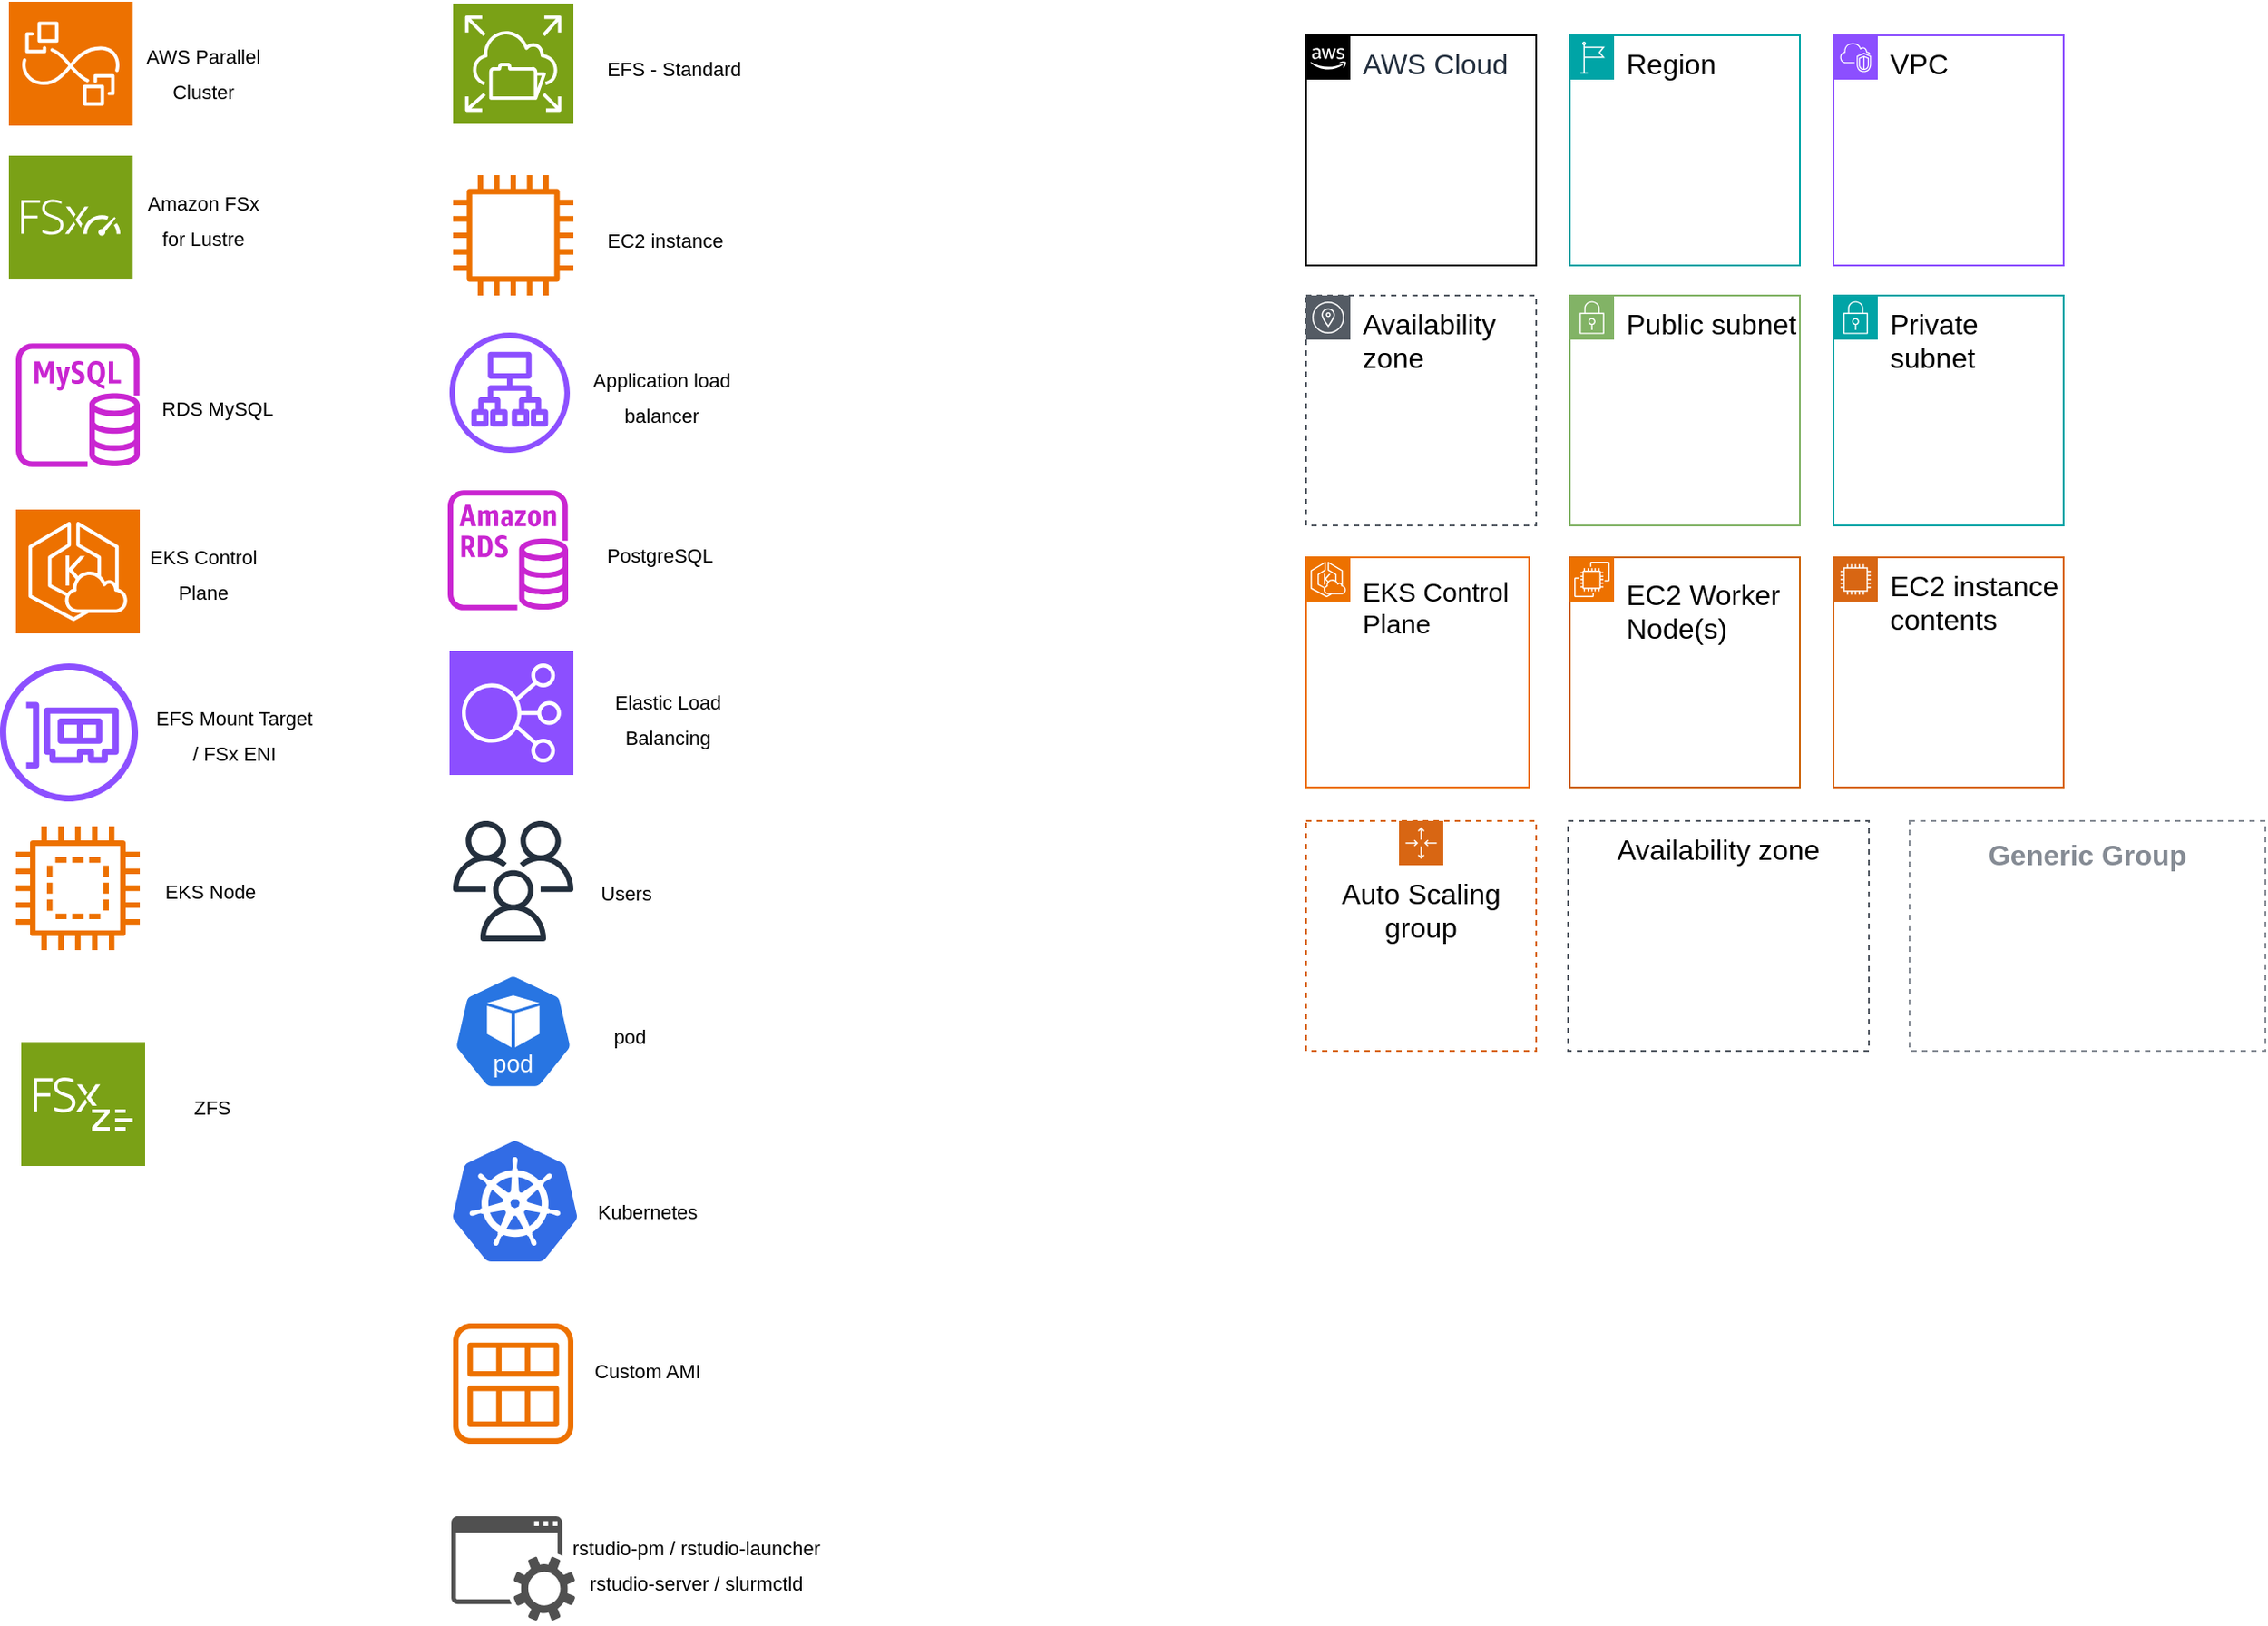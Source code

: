 <mxfile version="24.8.3">
  <diagram name="AWS-diagram-legend" id="VJLz4wBClmrWltTQ995f">
    <mxGraphModel dx="2396" dy="1085" grid="0" gridSize="10" guides="1" tooltips="1" connect="1" arrows="1" fold="1" page="0" pageScale="1" pageWidth="850" pageHeight="1100" math="0" shadow="0">
      <root>
        <mxCell id="0" />
        <mxCell id="1" parent="0" />
        <mxCell id="TxHYkN0hvNUxsnSwECLp-15" value="&lt;font style=&quot;font-size: 16px;&quot; color=&quot;#000000&quot;&gt;Region&lt;/font&gt;" style="points=[[0,0],[0.25,0],[0.5,0],[0.75,0],[1,0],[1,0.25],[1,0.5],[1,0.75],[1,1],[0.75,1],[0.5,1],[0.25,1],[0,1],[0,0.75],[0,0.5],[0,0.25]];outlineConnect=0;gradientColor=none;html=1;whiteSpace=wrap;fontSize=12;fontStyle=0;container=1;pointerEvents=0;collapsible=0;recursiveResize=0;shape=mxgraph.aws4.group;grIcon=mxgraph.aws4.group_region;strokeColor=#00A4A6;fillColor=none;verticalAlign=top;align=left;spacingLeft=30;fontColor=#147EBA;rotation=0;" parent="1" vertex="1">
          <mxGeometry x="-357" y="-368" width="130" height="130" as="geometry" />
        </mxCell>
        <mxCell id="TxHYkN0hvNUxsnSwECLp-19" value="&lt;font style=&quot;font-size: 16px;&quot;&gt;AWS Cloud&lt;/font&gt;" style="points=[[0,0],[0.25,0],[0.5,0],[0.75,0],[1,0],[1,0.25],[1,0.5],[1,0.75],[1,1],[0.75,1],[0.5,1],[0.25,1],[0,1],[0,0.75],[0,0.5],[0,0.25]];outlineConnect=0;gradientColor=none;html=1;whiteSpace=wrap;fontSize=12;fontStyle=0;container=1;pointerEvents=0;collapsible=0;recursiveResize=0;shape=mxgraph.aws4.group;grIcon=mxgraph.aws4.group_aws_cloud_alt;strokeColor=#000000;fillColor=#FFFFFF;verticalAlign=top;align=left;spacingLeft=30;fontColor=#232F3E;" parent="1" vertex="1">
          <mxGeometry x="-506" y="-368" width="130" height="130" as="geometry" />
        </mxCell>
        <mxCell id="TxHYkN0hvNUxsnSwECLp-20" value="&lt;font style=&quot;font-size: 16px;&quot; color=&quot;#000000&quot;&gt;VPC&lt;/font&gt;" style="points=[[0,0],[0.25,0],[0.5,0],[0.75,0],[1,0],[1,0.25],[1,0.5],[1,0.75],[1,1],[0.75,1],[0.5,1],[0.25,1],[0,1],[0,0.75],[0,0.5],[0,0.25]];outlineConnect=0;gradientColor=none;html=1;whiteSpace=wrap;fontSize=12;fontStyle=0;container=1;pointerEvents=0;collapsible=0;recursiveResize=0;shape=mxgraph.aws4.group;grIcon=mxgraph.aws4.group_vpc2;strokeColor=#8C4FFF;fillColor=none;verticalAlign=top;align=left;spacingLeft=30;fontColor=#AAB7B8;dashed=0;" parent="1" vertex="1">
          <mxGeometry x="-208" y="-368" width="130" height="130" as="geometry" />
        </mxCell>
        <mxCell id="TxHYkN0hvNUxsnSwECLp-22" value="&lt;font style=&quot;font-size: 16px;&quot; color=&quot;#000000&quot;&gt;Availability zone&lt;/font&gt;" style="sketch=0;outlineConnect=0;gradientColor=none;html=1;whiteSpace=wrap;fontSize=12;fontStyle=0;shape=mxgraph.aws4.group;grIcon=mxgraph.aws4.group_availability_zone;strokeColor=#545B64;fillColor=none;verticalAlign=top;align=left;spacingLeft=30;fontColor=#545B64;dashed=1;rotation=0;" parent="1" vertex="1">
          <mxGeometry x="-506" y="-221" width="130" height="130" as="geometry" />
        </mxCell>
        <mxCell id="TxHYkN0hvNUxsnSwECLp-36" value="&lt;font style=&quot;font-size: 16px;&quot; color=&quot;#000000&quot;&gt;Private subnet&lt;/font&gt;" style="points=[[0,0],[0.25,0],[0.5,0],[0.75,0],[1,0],[1,0.25],[1,0.5],[1,0.75],[1,1],[0.75,1],[0.5,1],[0.25,1],[0,1],[0,0.75],[0,0.5],[0,0.25]];outlineConnect=0;gradientColor=none;html=1;whiteSpace=wrap;fontSize=12;fontStyle=0;container=1;pointerEvents=0;collapsible=0;recursiveResize=0;shape=mxgraph.aws4.group;grIcon=mxgraph.aws4.group_security_group;grStroke=1;strokeColor=#00A4A6;fillColor=none;verticalAlign=top;align=left;spacingLeft=30;fontColor=#147EBA;dashed=0;rotation=0;" parent="1" vertex="1">
          <mxGeometry x="-208" y="-221" width="130" height="130" as="geometry" />
        </mxCell>
        <mxCell id="TxHYkN0hvNUxsnSwECLp-44" value="" style="group" parent="1" vertex="1" connectable="0">
          <mxGeometry x="-990" y="-200" width="160" height="70" as="geometry" />
        </mxCell>
        <mxCell id="TxHYkN0hvNUxsnSwECLp-41" value="" style="sketch=0;outlineConnect=0;fontColor=#232F3E;gradientColor=none;fillColor=#8C4FFF;strokeColor=none;dashed=0;verticalLabelPosition=bottom;verticalAlign=top;align=center;html=1;fontSize=12;fontStyle=0;aspect=fixed;pointerEvents=1;shape=mxgraph.aws4.application_load_balancer;" parent="TxHYkN0hvNUxsnSwECLp-44" vertex="1">
          <mxGeometry width="68" height="68" as="geometry" />
        </mxCell>
        <mxCell id="TxHYkN0hvNUxsnSwECLp-43" value="&lt;font style=&quot;font-size: 11px;&quot;&gt;Application load balancer&lt;/font&gt;" style="text;strokeColor=none;fillColor=none;html=1;align=center;verticalAlign=middle;whiteSpace=wrap;rounded=0;fontSize=16;" parent="TxHYkN0hvNUxsnSwECLp-44" vertex="1">
          <mxGeometry x="80" y="20" width="80" height="30" as="geometry" />
        </mxCell>
        <mxCell id="TxHYkN0hvNUxsnSwECLp-51" value="" style="sketch=0;points=[[0,0,0],[0.25,0,0],[0.5,0,0],[0.75,0,0],[1,0,0],[0,1,0],[0.25,1,0],[0.5,1,0],[0.75,1,0],[1,1,0],[0,0.25,0],[0,0.5,0],[0,0.75,0],[1,0.25,0],[1,0.5,0],[1,0.75,0]];outlineConnect=0;fontColor=#232F3E;fillColor=#8C4FFF;strokeColor=#ffffff;dashed=0;verticalLabelPosition=bottom;verticalAlign=top;align=center;html=1;fontSize=12;fontStyle=0;aspect=fixed;shape=mxgraph.aws4.resourceIcon;resIcon=mxgraph.aws4.elastic_load_balancing;" parent="1" vertex="1">
          <mxGeometry x="-990" y="-20" width="70" height="70" as="geometry" />
        </mxCell>
        <mxCell id="TxHYkN0hvNUxsnSwECLp-54" value="" style="group" parent="1" vertex="1" connectable="0">
          <mxGeometry x="-991" y="-111" width="170.32" height="69" as="geometry" />
        </mxCell>
        <mxCell id="TxHYkN0hvNUxsnSwECLp-47" value="" style="sketch=0;outlineConnect=0;fontColor=#232F3E;gradientColor=none;fillColor=#C925D1;strokeColor=none;dashed=0;verticalLabelPosition=bottom;verticalAlign=top;align=center;html=1;fontSize=12;fontStyle=0;aspect=fixed;pointerEvents=1;shape=mxgraph.aws4.rds_instance;" parent="TxHYkN0hvNUxsnSwECLp-54" vertex="1">
          <mxGeometry width="68" height="68" as="geometry" />
        </mxCell>
        <mxCell id="TxHYkN0hvNUxsnSwECLp-48" value="&lt;font style=&quot;font-size: 11px;&quot;&gt;PostgreSQL&lt;/font&gt;" style="text;strokeColor=none;fillColor=none;html=1;align=center;verticalAlign=middle;whiteSpace=wrap;rounded=0;fontSize=16;" parent="TxHYkN0hvNUxsnSwECLp-54" vertex="1">
          <mxGeometry x="80" y="20" width="80" height="30" as="geometry" />
        </mxCell>
        <mxCell id="TxHYkN0hvNUxsnSwECLp-52" style="edgeStyle=none;curved=1;rounded=0;orthogonalLoop=1;jettySize=auto;html=1;exitX=0.5;exitY=1;exitDx=0;exitDy=0;fontSize=12;startSize=8;endSize=8;" parent="TxHYkN0hvNUxsnSwECLp-54" source="TxHYkN0hvNUxsnSwECLp-48" target="TxHYkN0hvNUxsnSwECLp-48" edge="1">
          <mxGeometry relative="1" as="geometry" />
        </mxCell>
        <mxCell id="TxHYkN0hvNUxsnSwECLp-55" value="" style="group" parent="1" vertex="1" connectable="0">
          <mxGeometry x="-988" y="-386" width="180" height="70" as="geometry" />
        </mxCell>
        <mxCell id="TxHYkN0hvNUxsnSwECLp-6" value="&lt;font style=&quot;font-size: 11px;&quot;&gt;EFS - Standard&lt;/font&gt;" style="text;strokeColor=none;fillColor=none;html=1;align=center;verticalAlign=middle;whiteSpace=wrap;rounded=0;fontSize=16;" parent="TxHYkN0hvNUxsnSwECLp-55" vertex="1">
          <mxGeometry x="70" y="20" width="110" height="30" as="geometry" />
        </mxCell>
        <mxCell id="TxHYkN0hvNUxsnSwECLp-10" value="" style="sketch=0;points=[[0,0,0],[0.25,0,0],[0.5,0,0],[0.75,0,0],[1,0,0],[0,1,0],[0.25,1,0],[0.5,1,0],[0.75,1,0],[1,1,0],[0,0.25,0],[0,0.5,0],[0,0.75,0],[1,0.25,0],[1,0.5,0],[1,0.75,0]];outlineConnect=0;fontColor=#232F3E;fillColor=#7AA116;strokeColor=#ffffff;dashed=0;verticalLabelPosition=bottom;verticalAlign=top;align=center;html=1;fontSize=12;fontStyle=0;aspect=fixed;shape=mxgraph.aws4.resourceIcon;resIcon=mxgraph.aws4.elastic_file_system;rotation=0;" parent="TxHYkN0hvNUxsnSwECLp-55" vertex="1">
          <mxGeometry width="68" height="68" as="geometry" />
        </mxCell>
        <mxCell id="TxHYkN0hvNUxsnSwECLp-56" value="&lt;font style=&quot;font-size: 11px;&quot;&gt;Elastic Load Balancing&lt;/font&gt;" style="text;strokeColor=none;fillColor=none;html=1;align=center;verticalAlign=middle;whiteSpace=wrap;rounded=0;fontSize=16;" parent="1" vertex="1">
          <mxGeometry x="-908.001" y="4.615" width="83.321" height="25.769" as="geometry" />
        </mxCell>
        <mxCell id="TxHYkN0hvNUxsnSwECLp-78" value="" style="group" parent="1" vertex="1" connectable="0">
          <mxGeometry x="-988" y="161" width="150" height="70" as="geometry" />
        </mxCell>
        <mxCell id="TxHYkN0hvNUxsnSwECLp-76" value="" style="aspect=fixed;sketch=0;html=1;dashed=0;whitespace=wrap;verticalLabelPosition=bottom;verticalAlign=top;fillColor=#2875E2;strokeColor=#ffffff;points=[[0.005,0.63,0],[0.1,0.2,0],[0.9,0.2,0],[0.5,0,0],[0.995,0.63,0],[0.72,0.99,0],[0.5,1,0],[0.28,0.99,0]];shape=mxgraph.kubernetes.icon2;kubernetesLabel=1;prIcon=pod;rotation=0;" parent="TxHYkN0hvNUxsnSwECLp-78" vertex="1">
          <mxGeometry width="68" height="68" as="geometry" />
        </mxCell>
        <mxCell id="TxHYkN0hvNUxsnSwECLp-77" value="&lt;font style=&quot;font-size: 11px;&quot;&gt;pod&lt;/font&gt;" style="text;strokeColor=none;fillColor=none;html=1;align=center;verticalAlign=middle;whiteSpace=wrap;rounded=0;fontSize=16;" parent="TxHYkN0hvNUxsnSwECLp-78" vertex="1">
          <mxGeometry x="60" y="20" width="80" height="30" as="geometry" />
        </mxCell>
        <mxCell id="TxHYkN0hvNUxsnSwECLp-83" value="&lt;font style=&quot;font-size: 16px;&quot; color=&quot;#000000&quot;&gt;EC2 instance contents&lt;/font&gt;" style="points=[[0,0],[0.25,0],[0.5,0],[0.75,0],[1,0],[1,0.25],[1,0.5],[1,0.75],[1,1],[0.75,1],[0.5,1],[0.25,1],[0,1],[0,0.75],[0,0.5],[0,0.25]];outlineConnect=0;gradientColor=none;html=1;whiteSpace=wrap;fontSize=12;fontStyle=0;container=0;pointerEvents=0;collapsible=0;recursiveResize=0;shape=mxgraph.aws4.group;grIcon=mxgraph.aws4.group_ec2_instance_contents;strokeColor=#D86613;fillColor=none;verticalAlign=top;align=left;spacingLeft=30;fontColor=#000000;dashed=0;rotation=0;" parent="1" vertex="1">
          <mxGeometry x="-208" y="-73" width="130" height="130" as="geometry" />
        </mxCell>
        <mxCell id="TxHYkN0hvNUxsnSwECLp-86" value="" style="group" parent="1" vertex="1" connectable="0">
          <mxGeometry x="-988" y="360" width="160" height="70" as="geometry" />
        </mxCell>
        <mxCell id="TxHYkN0hvNUxsnSwECLp-84" value="" style="sketch=0;outlineConnect=0;fontColor=#232F3E;gradientColor=none;fillColor=#ED7100;strokeColor=none;dashed=0;verticalLabelPosition=bottom;verticalAlign=top;align=center;html=1;fontSize=12;fontStyle=0;aspect=fixed;pointerEvents=1;shape=mxgraph.aws4.ami;rotation=0;" parent="TxHYkN0hvNUxsnSwECLp-86" vertex="1">
          <mxGeometry width="68" height="68" as="geometry" />
        </mxCell>
        <mxCell id="TxHYkN0hvNUxsnSwECLp-85" value="&lt;font style=&quot;font-size: 11px;&quot;&gt;Custom AMI&lt;/font&gt;" style="text;strokeColor=none;fillColor=none;html=1;align=center;verticalAlign=middle;whiteSpace=wrap;rounded=0;fontSize=16;" parent="TxHYkN0hvNUxsnSwECLp-86" vertex="1">
          <mxGeometry x="70" y="10" width="80" height="30" as="geometry" />
        </mxCell>
        <mxCell id="TxHYkN0hvNUxsnSwECLp-93" value="" style="group" parent="1" vertex="1" connectable="0">
          <mxGeometry x="-988" y="460" width="216" height="70" as="geometry" />
        </mxCell>
        <mxCell id="TxHYkN0hvNUxsnSwECLp-92" value="&lt;font style=&quot;font-size: 11px;&quot;&gt;rstudio-pm / rstudio-launcher&lt;br&gt;rstudio-server / slurmctld&lt;/font&gt;" style="text;strokeColor=none;fillColor=none;html=1;align=center;verticalAlign=middle;whiteSpace=wrap;rounded=0;fontSize=16;" parent="TxHYkN0hvNUxsnSwECLp-93" vertex="1">
          <mxGeometry x="59" y="20" width="157" height="30" as="geometry" />
        </mxCell>
        <mxCell id="Gx1AgotMkt_TjdlH-uDQ-63" value="" style="sketch=0;pointerEvents=1;shadow=0;dashed=0;html=1;strokeColor=none;fillColor=#505050;labelPosition=center;verticalLabelPosition=bottom;verticalAlign=top;outlineConnect=0;align=center;shape=mxgraph.office.concepts.service_application;rotation=0;" vertex="1" parent="TxHYkN0hvNUxsnSwECLp-93">
          <mxGeometry x="-1" y="9" width="70" height="59" as="geometry" />
        </mxCell>
        <mxCell id="TxHYkN0hvNUxsnSwECLp-98" style="edgeStyle=none;curved=1;rounded=0;orthogonalLoop=1;jettySize=auto;html=1;exitX=1;exitY=0.25;exitDx=0;exitDy=0;fontSize=12;startSize=8;endSize=8;" parent="1" source="TxHYkN0hvNUxsnSwECLp-83" target="TxHYkN0hvNUxsnSwECLp-83" edge="1">
          <mxGeometry relative="1" as="geometry" />
        </mxCell>
        <mxCell id="TxHYkN0hvNUxsnSwECLp-100" value="" style="group" parent="1" vertex="1" connectable="0">
          <mxGeometry x="-988" y="-289" width="170" height="70" as="geometry" />
        </mxCell>
        <mxCell id="Gx1AgotMkt_TjdlH-uDQ-3" value="" style="group" vertex="1" connectable="0" parent="TxHYkN0hvNUxsnSwECLp-100">
          <mxGeometry width="170" height="68" as="geometry" />
        </mxCell>
        <mxCell id="TxHYkN0hvNUxsnSwECLp-42" value="&lt;span style=&quot;font-size: 11px;&quot;&gt;EC2 instance&lt;/span&gt;" style="text;strokeColor=none;fillColor=none;html=1;align=center;verticalAlign=middle;whiteSpace=wrap;rounded=0;fontSize=16;" parent="Gx1AgotMkt_TjdlH-uDQ-3" vertex="1">
          <mxGeometry x="70" y="20" width="100" height="30" as="geometry" />
        </mxCell>
        <mxCell id="Gx1AgotMkt_TjdlH-uDQ-2" value="" style="sketch=0;outlineConnect=0;fontColor=#232F3E;gradientColor=none;fillColor=#ED7100;strokeColor=none;dashed=0;verticalLabelPosition=bottom;verticalAlign=top;align=center;html=1;fontSize=12;fontStyle=0;aspect=fixed;pointerEvents=1;shape=mxgraph.aws4.instance2;rotation=0;" vertex="1" parent="Gx1AgotMkt_TjdlH-uDQ-3">
          <mxGeometry width="68" height="68" as="geometry" />
        </mxCell>
        <mxCell id="TxHYkN0hvNUxsnSwECLp-102" value="" style="group" parent="1" vertex="1" connectable="0">
          <mxGeometry x="-988" y="76" width="138" height="68" as="geometry" />
        </mxCell>
        <mxCell id="TxHYkN0hvNUxsnSwECLp-58" value="" style="sketch=0;outlineConnect=0;fontColor=#232F3E;gradientColor=none;fillColor=#232F3D;strokeColor=none;dashed=0;verticalLabelPosition=bottom;verticalAlign=top;align=center;html=1;fontSize=12;fontStyle=0;aspect=fixed;pointerEvents=1;shape=mxgraph.aws4.users;" parent="TxHYkN0hvNUxsnSwECLp-102" vertex="1">
          <mxGeometry width="68" height="68" as="geometry" />
        </mxCell>
        <mxCell id="TxHYkN0hvNUxsnSwECLp-59" value="&lt;font style=&quot;font-size: 11px;&quot;&gt;Users&lt;/font&gt;" style="text;strokeColor=none;fillColor=none;html=1;align=center;verticalAlign=middle;whiteSpace=wrap;rounded=0;fontSize=16;" parent="TxHYkN0hvNUxsnSwECLp-102" vertex="1">
          <mxGeometry x="58" y="24" width="80" height="30" as="geometry" />
        </mxCell>
        <mxCell id="TxHYkN0hvNUxsnSwECLp-103" value="" style="group" parent="1" vertex="1" connectable="0">
          <mxGeometry x="-988" y="256" width="150" height="70" as="geometry" />
        </mxCell>
        <mxCell id="TxHYkN0hvNUxsnSwECLp-81" value="" style="image;sketch=0;aspect=fixed;html=1;points=[];align=center;fontSize=12;image=img/lib/mscae/Kubernetes.svg;rotation=0;" parent="TxHYkN0hvNUxsnSwECLp-103" vertex="1">
          <mxGeometry width="70" height="70" as="geometry" />
        </mxCell>
        <mxCell id="TxHYkN0hvNUxsnSwECLp-82" value="&lt;font style=&quot;font-size: 11px;&quot;&gt;Kubernetes&lt;/font&gt;" style="text;strokeColor=none;fillColor=none;html=1;align=center;verticalAlign=middle;whiteSpace=wrap;rounded=0;fontSize=16;" parent="TxHYkN0hvNUxsnSwECLp-103" vertex="1">
          <mxGeometry x="70" y="24" width="80" height="30" as="geometry" />
        </mxCell>
        <mxCell id="Gx1AgotMkt_TjdlH-uDQ-7" value="" style="group" vertex="1" connectable="0" parent="1">
          <mxGeometry x="-506" y="-73" width="126" height="130" as="geometry" />
        </mxCell>
        <mxCell id="Gx1AgotMkt_TjdlH-uDQ-8" value="" style="group" vertex="1" connectable="0" parent="Gx1AgotMkt_TjdlH-uDQ-7">
          <mxGeometry width="126" height="130" as="geometry" />
        </mxCell>
        <mxCell id="Gx1AgotMkt_TjdlH-uDQ-100" value="" style="group" vertex="1" connectable="0" parent="Gx1AgotMkt_TjdlH-uDQ-8">
          <mxGeometry width="126" height="130" as="geometry" />
        </mxCell>
        <mxCell id="TxHYkN0hvNUxsnSwECLp-65" value="" style="group;movable=0;resizable=0;rotatable=0;deletable=0;editable=0;locked=1;connectable=0;" parent="Gx1AgotMkt_TjdlH-uDQ-100" vertex="1" connectable="0">
          <mxGeometry width="126" height="130" as="geometry" />
        </mxCell>
        <mxCell id="TxHYkN0hvNUxsnSwECLp-61" value="" style="rounded=0;whiteSpace=wrap;html=1;rotation=0;fillColor=none;strokeColor=#ed7100;" parent="TxHYkN0hvNUxsnSwECLp-65" vertex="1">
          <mxGeometry width="126" height="130" as="geometry" />
        </mxCell>
        <mxCell id="TxHYkN0hvNUxsnSwECLp-62" value="" style="sketch=0;points=[[0,0,0],[0.25,0,0],[0.5,0,0],[0.75,0,0],[1,0,0],[0,1,0],[0.25,1,0],[0.5,1,0],[0.75,1,0],[1,1,0],[0,0.25,0],[0,0.5,0],[0,0.75,0],[1,0.25,0],[1,0.5,0],[1,0.75,0]];outlineConnect=0;fontColor=#232F3E;fillColor=#ED7100;strokeColor=#ffffff;dashed=0;verticalLabelPosition=bottom;verticalAlign=top;align=center;html=1;fontSize=12;fontStyle=0;aspect=fixed;shape=mxgraph.aws4.resourceIcon;resIcon=mxgraph.aws4.eks_cloud;" parent="TxHYkN0hvNUxsnSwECLp-65" vertex="1">
          <mxGeometry width="25" height="25" as="geometry" />
        </mxCell>
        <mxCell id="Gx1AgotMkt_TjdlH-uDQ-6" value="&lt;span style=&quot;font-family: Helvetica; font-style: normal; font-variant-ligatures: normal; font-variant-caps: normal; font-weight: 400; letter-spacing: normal; orphans: 2; text-align: left; text-indent: 0px; text-transform: none; widows: 2; word-spacing: 0px; -webkit-text-stroke-width: 0px; white-space: normal; background-color: rgb(255, 255, 255); text-decoration-thickness: initial; text-decoration-style: initial; text-decoration-color: initial; float: none; display: inline !important;&quot;&gt;&lt;font style=&quot;font-size: 15px;&quot;&gt;EKS Control Plane&lt;/font&gt;&lt;/span&gt;" style="text;whiteSpace=wrap;html=1;" vertex="1" parent="Gx1AgotMkt_TjdlH-uDQ-100">
          <mxGeometry x="30" y="4" width="93" height="32" as="geometry" />
        </mxCell>
        <mxCell id="TxHYkN0hvNUxsnSwECLp-35" value="&lt;font style=&quot;font-size: 16px;&quot;&gt;Public subnet&lt;/font&gt;" style="points=[[0,0],[0.25,0],[0.5,0],[0.75,0],[1,0],[1,0.25],[1,0.5],[1,0.75],[1,1],[0.75,1],[0.5,1],[0.25,1],[0,1],[0,0.75],[0,0.5],[0,0.25]];outlineConnect=0;html=1;whiteSpace=wrap;fontSize=12;fontStyle=0;container=1;pointerEvents=0;collapsible=0;container=1;recursiveResize=0;shape=mxgraph.aws4.group;grIcon=mxgraph.aws4.group_security_group;grStroke=1;strokeColor=#82b366;fillColor=none;verticalAlign=top;align=left;spacingLeft=30;strokeWidth=1;fillStyle=auto;movable=1;resizable=1;rotatable=1;deletable=1;editable=1;locked=0;connectable=1;" parent="1" vertex="1">
          <mxGeometry x="-357" y="-221" width="130" height="130" as="geometry" />
        </mxCell>
        <mxCell id="Gx1AgotMkt_TjdlH-uDQ-47" value="&lt;font style=&quot;font-size: 16px;&quot; color=&quot;#000000&quot;&gt;Auto Scaling group&lt;/font&gt;" style="points=[[0,0],[0.25,0],[0.5,0],[0.75,0],[1,0],[1,0.25],[1,0.5],[1,0.75],[1,1],[0.75,1],[0.5,1],[0.25,1],[0,1],[0,0.75],[0,0.5],[0,0.25]];outlineConnect=0;gradientColor=none;html=1;whiteSpace=wrap;fontSize=12;fontStyle=0;container=1;pointerEvents=0;collapsible=0;recursiveResize=0;shape=mxgraph.aws4.groupCenter;grIcon=mxgraph.aws4.group_auto_scaling_group;grStroke=1;strokeColor=#D86613;fillColor=none;verticalAlign=top;align=center;fontColor=#D86613;dashed=1;spacingTop=25;" vertex="1" parent="1">
          <mxGeometry x="-506" y="76" width="130" height="130" as="geometry" />
        </mxCell>
        <mxCell id="Gx1AgotMkt_TjdlH-uDQ-52" value="" style="group" vertex="1" connectable="0" parent="1">
          <mxGeometry x="-1239" y="-387" width="150" height="70" as="geometry" />
        </mxCell>
        <mxCell id="Gx1AgotMkt_TjdlH-uDQ-42" value="" style="sketch=0;points=[[0,0,0],[0.25,0,0],[0.5,0,0],[0.75,0,0],[1,0,0],[0,1,0],[0.25,1,0],[0.5,1,0],[0.75,1,0],[1,1,0],[0,0.25,0],[0,0.5,0],[0,0.75,0],[1,0.25,0],[1,0.5,0],[1,0.75,0]];outlineConnect=0;fontColor=#232F3E;fillColor=#ED7100;strokeColor=#ffffff;dashed=0;verticalLabelPosition=bottom;verticalAlign=top;align=center;html=1;fontSize=12;fontStyle=0;aspect=fixed;shape=mxgraph.aws4.resourceIcon;resIcon=mxgraph.aws4.parallel_cluster;rotation=0;" vertex="1" parent="Gx1AgotMkt_TjdlH-uDQ-52">
          <mxGeometry width="70" height="70" as="geometry" />
        </mxCell>
        <mxCell id="Gx1AgotMkt_TjdlH-uDQ-45" value="&lt;font style=&quot;font-size: 11px;&quot;&gt;AWS Parallel Cluster&lt;/font&gt;" style="text;strokeColor=none;fillColor=none;html=1;align=center;verticalAlign=middle;whiteSpace=wrap;rounded=0;fontSize=16;" vertex="1" parent="Gx1AgotMkt_TjdlH-uDQ-52">
          <mxGeometry x="70" y="24" width="80" height="30" as="geometry" />
        </mxCell>
        <mxCell id="Gx1AgotMkt_TjdlH-uDQ-53" value="" style="group" vertex="1" connectable="0" parent="1">
          <mxGeometry x="-1239" y="-300" width="150" height="70" as="geometry" />
        </mxCell>
        <mxCell id="Gx1AgotMkt_TjdlH-uDQ-40" value="" style="sketch=0;points=[[0,0,0],[0.25,0,0],[0.5,0,0],[0.75,0,0],[1,0,0],[0,1,0],[0.25,1,0],[0.5,1,0],[0.75,1,0],[1,1,0],[0,0.25,0],[0,0.5,0],[0,0.75,0],[1,0.25,0],[1,0.5,0],[1,0.75,0]];outlineConnect=0;fontColor=#232F3E;fillColor=#7AA116;strokeColor=#ffffff;dashed=0;verticalLabelPosition=bottom;verticalAlign=top;align=center;html=1;fontSize=12;fontStyle=0;aspect=fixed;shape=mxgraph.aws4.resourceIcon;resIcon=mxgraph.aws4.fsx_for_lustre;rotation=0;" vertex="1" parent="Gx1AgotMkt_TjdlH-uDQ-53">
          <mxGeometry width="70" height="70" as="geometry" />
        </mxCell>
        <mxCell id="Gx1AgotMkt_TjdlH-uDQ-43" value="&lt;font style=&quot;font-size: 11px;&quot;&gt;Amazon FSx for Lustre&lt;/font&gt;" style="text;strokeColor=none;fillColor=none;html=1;align=center;verticalAlign=middle;whiteSpace=wrap;rounded=0;fontSize=16;" vertex="1" parent="Gx1AgotMkt_TjdlH-uDQ-53">
          <mxGeometry x="70" y="20" width="80" height="30" as="geometry" />
        </mxCell>
        <mxCell id="Gx1AgotMkt_TjdlH-uDQ-56" value="" style="group" vertex="1" connectable="0" parent="1">
          <mxGeometry x="-1235" y="-194" width="154" height="70" as="geometry" />
        </mxCell>
        <mxCell id="Gx1AgotMkt_TjdlH-uDQ-54" value="" style="sketch=0;outlineConnect=0;fontColor=#232F3E;gradientColor=none;fillColor=#C925D1;strokeColor=none;dashed=0;verticalLabelPosition=bottom;verticalAlign=top;align=center;html=1;fontSize=12;fontStyle=0;aspect=fixed;pointerEvents=1;shape=mxgraph.aws4.rds_mysql_instance;rotation=0;" vertex="1" parent="Gx1AgotMkt_TjdlH-uDQ-56">
          <mxGeometry width="70" height="70" as="geometry" />
        </mxCell>
        <mxCell id="Gx1AgotMkt_TjdlH-uDQ-55" value="&lt;font style=&quot;font-size: 11px;&quot;&gt;RDS MySQL&lt;/font&gt;" style="text;strokeColor=none;fillColor=none;html=1;align=center;verticalAlign=middle;whiteSpace=wrap;rounded=0;fontSize=16;" vertex="1" parent="Gx1AgotMkt_TjdlH-uDQ-56">
          <mxGeometry x="74" y="20" width="80" height="30" as="geometry" />
        </mxCell>
        <mxCell id="Gx1AgotMkt_TjdlH-uDQ-59" value="" style="group" vertex="1" connectable="0" parent="1">
          <mxGeometry x="-1235" y="-100" width="146" height="70" as="geometry" />
        </mxCell>
        <mxCell id="Gx1AgotMkt_TjdlH-uDQ-57" value="" style="sketch=0;points=[[0,0,0],[0.25,0,0],[0.5,0,0],[0.75,0,0],[1,0,0],[0,1,0],[0.25,1,0],[0.5,1,0],[0.75,1,0],[1,1,0],[0,0.25,0],[0,0.5,0],[0,0.75,0],[1,0.25,0],[1,0.5,0],[1,0.75,0]];outlineConnect=0;fontColor=#232F3E;fillColor=#ED7100;strokeColor=#ffffff;dashed=0;verticalLabelPosition=bottom;verticalAlign=top;align=center;html=1;fontSize=12;fontStyle=0;aspect=fixed;shape=mxgraph.aws4.resourceIcon;resIcon=mxgraph.aws4.eks_cloud;rotation=0;" vertex="1" parent="Gx1AgotMkt_TjdlH-uDQ-59">
          <mxGeometry width="70" height="70" as="geometry" />
        </mxCell>
        <mxCell id="Gx1AgotMkt_TjdlH-uDQ-58" value="&lt;font style=&quot;font-size: 11px;&quot;&gt;EKS Control Plane&lt;/font&gt;" style="text;strokeColor=none;fillColor=none;html=1;align=center;verticalAlign=middle;whiteSpace=wrap;rounded=0;fontSize=16;" vertex="1" parent="Gx1AgotMkt_TjdlH-uDQ-59">
          <mxGeometry x="66" y="20" width="80" height="30" as="geometry" />
        </mxCell>
        <mxCell id="Gx1AgotMkt_TjdlH-uDQ-62" value="" style="group" vertex="1" connectable="0" parent="1">
          <mxGeometry x="-1244" y="-13" width="180" height="78" as="geometry" />
        </mxCell>
        <mxCell id="Gx1AgotMkt_TjdlH-uDQ-60" value="" style="sketch=0;outlineConnect=0;fontColor=#232F3E;gradientColor=none;fillColor=#8C4FFF;strokeColor=none;dashed=0;verticalLabelPosition=bottom;verticalAlign=top;align=center;html=1;fontSize=12;fontStyle=0;aspect=fixed;pointerEvents=1;shape=mxgraph.aws4.elastic_network_interface;" vertex="1" parent="Gx1AgotMkt_TjdlH-uDQ-62">
          <mxGeometry width="78" height="78" as="geometry" />
        </mxCell>
        <mxCell id="Gx1AgotMkt_TjdlH-uDQ-61" value="&lt;font style=&quot;font-size: 11px;&quot;&gt;EFS Mount Target / FSx ENI&lt;/font&gt;" style="text;strokeColor=none;fillColor=none;html=1;align=center;verticalAlign=middle;whiteSpace=wrap;rounded=0;fontSize=16;" vertex="1" parent="Gx1AgotMkt_TjdlH-uDQ-62">
          <mxGeometry x="85" y="24" width="95" height="30" as="geometry" />
        </mxCell>
        <mxCell id="Gx1AgotMkt_TjdlH-uDQ-67" value="&lt;font style=&quot;font-size: 16px;&quot; color=&quot;#000000&quot;&gt;Availability zone&lt;/font&gt;" style="sketch=0;outlineConnect=0;gradientColor=none;html=1;whiteSpace=wrap;fontSize=16;fontStyle=0;shape=0;strokeColor=#545B64;fillColor=none;verticalAlign=top;align=center;spacingLeft=0;fontColor=#000000;dashed=1;rotation=0;" vertex="1" parent="1">
          <mxGeometry x="-358" y="76" width="170" height="130" as="geometry" />
        </mxCell>
        <mxCell id="Gx1AgotMkt_TjdlH-uDQ-106" value="&lt;font style=&quot;font-size: 16px;&quot;&gt;&lt;b&gt;Generic Group&lt;/b&gt;&lt;/font&gt;" style="outlineConnect=0;gradientColor=none;html=1;whiteSpace=wrap;fontSize=12;fontStyle=0;strokeColor=#858B94;fillColor=none;verticalAlign=top;align=center;fontColor=#858B94;dashed=1;spacingTop=3;sketch=0;fontFamily=Helvetica;resizable=1;" vertex="1" parent="1">
          <mxGeometry x="-165" y="76" width="201" height="130" as="geometry" />
        </mxCell>
        <mxCell id="Gx1AgotMkt_TjdlH-uDQ-109" value="" style="group" vertex="1" connectable="0" parent="1">
          <mxGeometry x="-1235" y="79" width="150" height="70" as="geometry" />
        </mxCell>
        <mxCell id="Gx1AgotMkt_TjdlH-uDQ-102" value="" style="sketch=0;outlineConnect=0;fontColor=#232F3E;gradientColor=none;fillColor=#ED7100;strokeColor=none;dashed=0;verticalLabelPosition=bottom;verticalAlign=top;align=center;html=1;fontSize=12;fontStyle=0;aspect=fixed;pointerEvents=1;shape=mxgraph.aws4.braket_embedded_simulator;rotation=0;" vertex="1" parent="Gx1AgotMkt_TjdlH-uDQ-109">
          <mxGeometry width="70" height="70" as="geometry" />
        </mxCell>
        <mxCell id="Gx1AgotMkt_TjdlH-uDQ-108" value="&lt;font style=&quot;font-size: 11px;&quot;&gt;EKS Node&lt;/font&gt;" style="text;strokeColor=none;fillColor=none;html=1;align=center;verticalAlign=middle;whiteSpace=wrap;rounded=0;fontSize=16;" vertex="1" parent="Gx1AgotMkt_TjdlH-uDQ-109">
          <mxGeometry x="70" y="20" width="80" height="30" as="geometry" />
        </mxCell>
        <mxCell id="Gx1AgotMkt_TjdlH-uDQ-115" value="" style="group" vertex="1" connectable="0" parent="1">
          <mxGeometry x="-1232" y="201" width="148" height="70" as="geometry" />
        </mxCell>
        <mxCell id="Gx1AgotMkt_TjdlH-uDQ-110" value="" style="sketch=0;points=[[0,0,0],[0.25,0,0],[0.5,0,0],[0.75,0,0],[1,0,0],[0,1,0],[0.25,1,0],[0.5,1,0],[0.75,1,0],[1,1,0],[0,0.25,0],[0,0.5,0],[0,0.75,0],[1,0.25,0],[1,0.5,0],[1,0.75,0]];outlineConnect=0;fontColor=#232F3E;fillColor=#7AA116;strokeColor=#ffffff;dashed=0;verticalLabelPosition=bottom;verticalAlign=top;align=center;html=1;fontSize=12;fontStyle=0;aspect=fixed;shape=mxgraph.aws4.resourceIcon;resIcon=mxgraph.aws4.fsx_for_openzfs;fontFamily=Helvetica;resizable=1;rotation=0;" vertex="1" parent="Gx1AgotMkt_TjdlH-uDQ-115">
          <mxGeometry width="70" height="70" as="geometry" />
        </mxCell>
        <mxCell id="Gx1AgotMkt_TjdlH-uDQ-114" value="&lt;font style=&quot;font-size: 11px;&quot;&gt;ZFS&lt;/font&gt;" style="text;strokeColor=none;fillColor=none;html=1;align=center;verticalAlign=middle;whiteSpace=wrap;rounded=0;fontSize=16;" vertex="1" parent="Gx1AgotMkt_TjdlH-uDQ-115">
          <mxGeometry x="68" y="20" width="80" height="30" as="geometry" />
        </mxCell>
        <mxCell id="Gx1AgotMkt_TjdlH-uDQ-118" value="" style="whiteSpace=wrap;html=1;aspect=fixed;dashed=0;sketch=0;strokeColor=#cd6308;align=center;verticalAlign=top;fontFamily=Helvetica;fontSize=12;fontColor=#232F3E;fontStyle=0;resizable=1;fillColor=none;container=1;" vertex="1" parent="1">
          <mxGeometry x="-357" y="-73" width="130" height="130" as="geometry" />
        </mxCell>
        <mxCell id="Gx1AgotMkt_TjdlH-uDQ-117" value="" style="sketch=0;points=[[0,0,0],[0.25,0,0],[0.5,0,0],[0.75,0,0],[1,0,0],[0,1,0],[0.25,1,0],[0.5,1,0],[0.75,1,0],[1,1,0],[0,0.25,0],[0,0.5,0],[0,0.75,0],[1,0.25,0],[1,0.5,0],[1,0.75,0]];outlineConnect=0;fontColor=#232F3E;fillColor=#ED7100;strokeColor=#ffffff;dashed=0;verticalLabelPosition=bottom;verticalAlign=top;align=center;html=1;fontSize=12;fontStyle=0;aspect=fixed;shape=mxgraph.aws4.resourceIcon;resIcon=mxgraph.aws4.ec2;fontFamily=Helvetica;resizable=0;movable=1;rotatable=1;deletable=1;editable=1;locked=0;connectable=1;" vertex="1" parent="Gx1AgotMkt_TjdlH-uDQ-118">
          <mxGeometry width="25" height="25" as="geometry" />
        </mxCell>
        <mxCell id="Gx1AgotMkt_TjdlH-uDQ-122" value="&lt;span style=&quot;font-family: Helvetica; font-style: normal; font-variant-ligatures: normal; font-variant-caps: normal; font-weight: 400; letter-spacing: normal; orphans: 2; text-align: left; text-indent: 0px; text-transform: none; widows: 2; word-spacing: 0px; -webkit-text-stroke-width: 0px; white-space: normal; background-color: rgb(255, 255, 255); text-decoration-thickness: initial; text-decoration-style: initial; text-decoration-color: initial; float: none; display: inline !important;&quot;&gt;&lt;font style=&quot;font-size: 16px;&quot;&gt;EC2 Worker Node(s)&lt;/font&gt;&lt;/span&gt;" style="text;whiteSpace=wrap;html=1;" vertex="1" parent="Gx1AgotMkt_TjdlH-uDQ-118">
          <mxGeometry x="30.001" y="5" width="93.889" height="30" as="geometry" />
        </mxCell>
      </root>
    </mxGraphModel>
  </diagram>
</mxfile>
